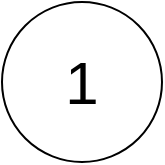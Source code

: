 <mxfile>
    <diagram id="GLUq_jNKJRXl8zrL010i" name="Page-1">
        <mxGraphModel dx="740" dy="492" grid="1" gridSize="10" guides="1" tooltips="1" connect="1" arrows="1" fold="1" page="1" pageScale="1" pageWidth="850" pageHeight="1100" math="0" shadow="0">
            <root>
                <mxCell id="0"/>
                <mxCell id="1" parent="0"/>
                <mxCell id="2" value="&lt;font style=&quot;font-size: 30px&quot;&gt;1&lt;/font&gt;" style="ellipse;whiteSpace=wrap;html=1;aspect=fixed;" vertex="1" parent="1">
                    <mxGeometry x="340" y="220" width="80" height="80" as="geometry"/>
                </mxCell>
            </root>
        </mxGraphModel>
    </diagram>
</mxfile>